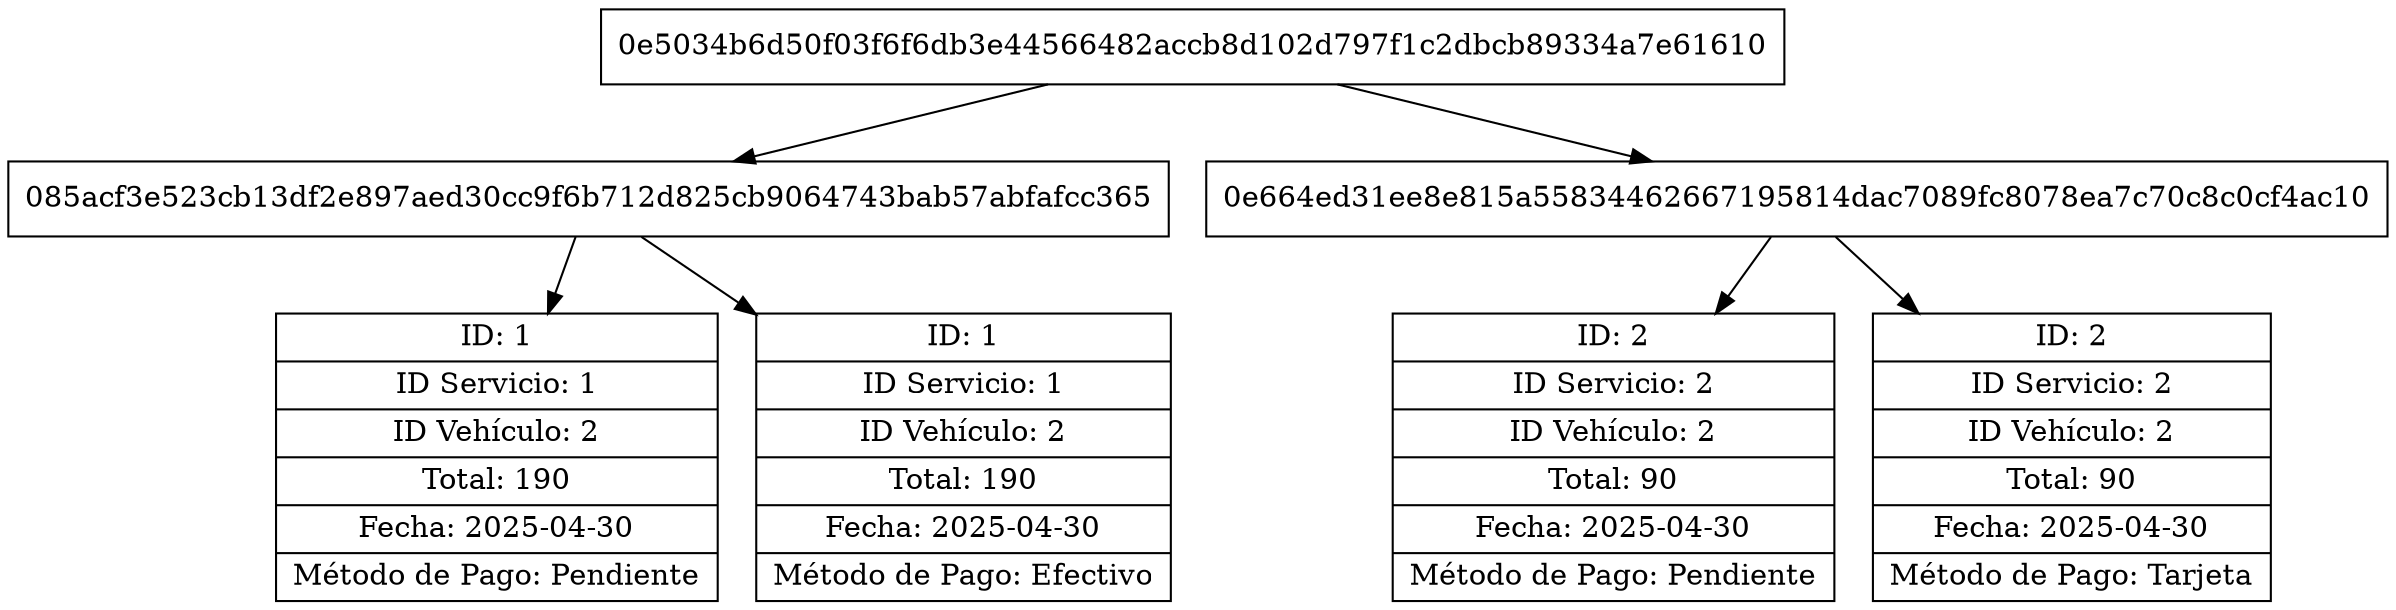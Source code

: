 digraph MerkleTree {
node [shape=record];
"0e5034b6d50f03f6f6db3e44566482accb8d102d797f1c2dbcb89334a7e61610" [label="0e5034b6d50f03f6f6db3e44566482accb8d102d797f1c2dbcb89334a7e61610"];
"0e5034b6d50f03f6f6db3e44566482accb8d102d797f1c2dbcb89334a7e61610" -> "085acf3e523cb13df2e897aed30cc9f6b712d825cb9064743bab57abfafcc365";
"085acf3e523cb13df2e897aed30cc9f6b712d825cb9064743bab57abfafcc365" [label="085acf3e523cb13df2e897aed30cc9f6b712d825cb9064743bab57abfafcc365"];
"085acf3e523cb13df2e897aed30cc9f6b712d825cb9064743bab57abfafcc365" -> "542f8faa05f96650fc7c42e054f0f450525efcc1911af2da11602b849e08c353";
"542f8faa05f96650fc7c42e054f0f450525efcc1911af2da11602b849e08c353" [label="{ID: 1|ID Servicio: 1|ID Vehículo: 2|Total: 190|Fecha: 2025-04-30|Método de Pago: Pendiente}"];
"085acf3e523cb13df2e897aed30cc9f6b712d825cb9064743bab57abfafcc365" -> "7cd2ddef3b529a47fcdd40c1fef22f4c619580b0718c4cd7b36568c2c1df02ca";
"7cd2ddef3b529a47fcdd40c1fef22f4c619580b0718c4cd7b36568c2c1df02ca" [label="{ID: 1|ID Servicio: 1|ID Vehículo: 2|Total: 190|Fecha: 2025-04-30|Método de Pago: Efectivo}"];
"0e5034b6d50f03f6f6db3e44566482accb8d102d797f1c2dbcb89334a7e61610" -> "0e664ed31ee8e815a55834462667195814dac7089fc8078ea7c70c8c0cf4ac10";
"0e664ed31ee8e815a55834462667195814dac7089fc8078ea7c70c8c0cf4ac10" [label="0e664ed31ee8e815a55834462667195814dac7089fc8078ea7c70c8c0cf4ac10"];
"0e664ed31ee8e815a55834462667195814dac7089fc8078ea7c70c8c0cf4ac10" -> "197cf5974b3820d7f3ce68b3cb9ee5a38f08b68d29b71de8730acb6b272aef7d";
"197cf5974b3820d7f3ce68b3cb9ee5a38f08b68d29b71de8730acb6b272aef7d" [label="{ID: 2|ID Servicio: 2|ID Vehículo: 2|Total: 90|Fecha: 2025-04-30|Método de Pago: Pendiente}"];
"0e664ed31ee8e815a55834462667195814dac7089fc8078ea7c70c8c0cf4ac10" -> "bd70c86ca85c2028f44d0a93f7c0e7b74e53ea56ce72146b5fad837fca2fc802";
"bd70c86ca85c2028f44d0a93f7c0e7b74e53ea56ce72146b5fad837fca2fc802" [label="{ID: 2|ID Servicio: 2|ID Vehículo: 2|Total: 90|Fecha: 2025-04-30|Método de Pago: Tarjeta}"];
}
